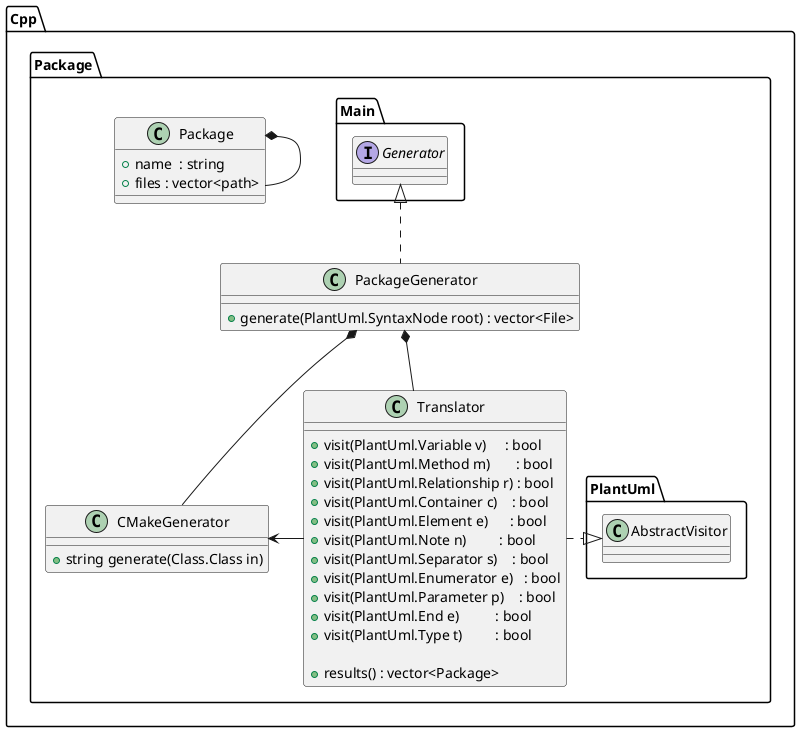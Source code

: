 @startuml Package

hide private members

namespace Cpp {
    namespace Package {
        ' *************** ALGORITHMS ***************
        class CMakeGenerator {
            +string generate(Class.Class in)
        }

        class Translator
        {
            +visit(PlantUml.Variable v)     : bool
            +visit(PlantUml.Method m)       : bool
            +visit(PlantUml.Relationship r) : bool
            +visit(PlantUml.Container c)    : bool
            +visit(PlantUml.Element e)      : bool
            +visit(PlantUml.Note n)         : bool
            +visit(PlantUml.Separator s)    : bool
            +visit(PlantUml.Enumerator e)   : bool
            +visit(PlantUml.Parameter p)    : bool
            +visit(PlantUml.End e)          : bool
            +visit(PlantUml.Type t)         : bool

            +results() : vector<Package>
        }
        Translator .|> PlantUml.AbstractVisitor
        Translator -left-> CMakeGenerator


        class PackageGenerator implements Main.Generator {
            +generate(PlantUml.SyntaxNode root) : vector<File>
        }
        PackageGenerator *-- Translator
        PackageGenerator *-- CMakeGenerator

        class Package
        {
            +name  : string
            +files : vector<path>
        }
        Package *-- Package
    }
}
@enduml